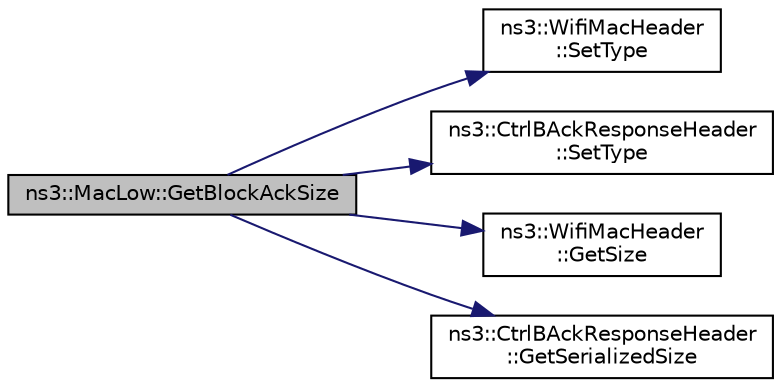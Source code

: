 digraph "ns3::MacLow::GetBlockAckSize"
{
  edge [fontname="Helvetica",fontsize="10",labelfontname="Helvetica",labelfontsize="10"];
  node [fontname="Helvetica",fontsize="10",shape=record];
  rankdir="LR";
  Node1 [label="ns3::MacLow::GetBlockAckSize",height=0.2,width=0.4,color="black", fillcolor="grey75", style="filled", fontcolor="black"];
  Node1 -> Node2 [color="midnightblue",fontsize="10",style="solid"];
  Node2 [label="ns3::WifiMacHeader\l::SetType",height=0.2,width=0.4,color="black", fillcolor="white", style="filled",URL="$d2/d9b/classns3_1_1WifiMacHeader.html#a62110862831f8fe389b95f5ddbb54b3f"];
  Node1 -> Node3 [color="midnightblue",fontsize="10",style="solid"];
  Node3 [label="ns3::CtrlBAckResponseHeader\l::SetType",height=0.2,width=0.4,color="black", fillcolor="white", style="filled",URL="$dd/da2/classns3_1_1CtrlBAckResponseHeader.html#aa726aabb711b481d35703f1bf5fe59d9"];
  Node1 -> Node4 [color="midnightblue",fontsize="10",style="solid"];
  Node4 [label="ns3::WifiMacHeader\l::GetSize",height=0.2,width=0.4,color="black", fillcolor="white", style="filled",URL="$d2/d9b/classns3_1_1WifiMacHeader.html#ac9bc562c4b257b464c96cfdf7d7becdf"];
  Node1 -> Node5 [color="midnightblue",fontsize="10",style="solid"];
  Node5 [label="ns3::CtrlBAckResponseHeader\l::GetSerializedSize",height=0.2,width=0.4,color="black", fillcolor="white", style="filled",URL="$dd/da2/classns3_1_1CtrlBAckResponseHeader.html#a6bb606519f2523a48faaec6d11be92fc"];
}
